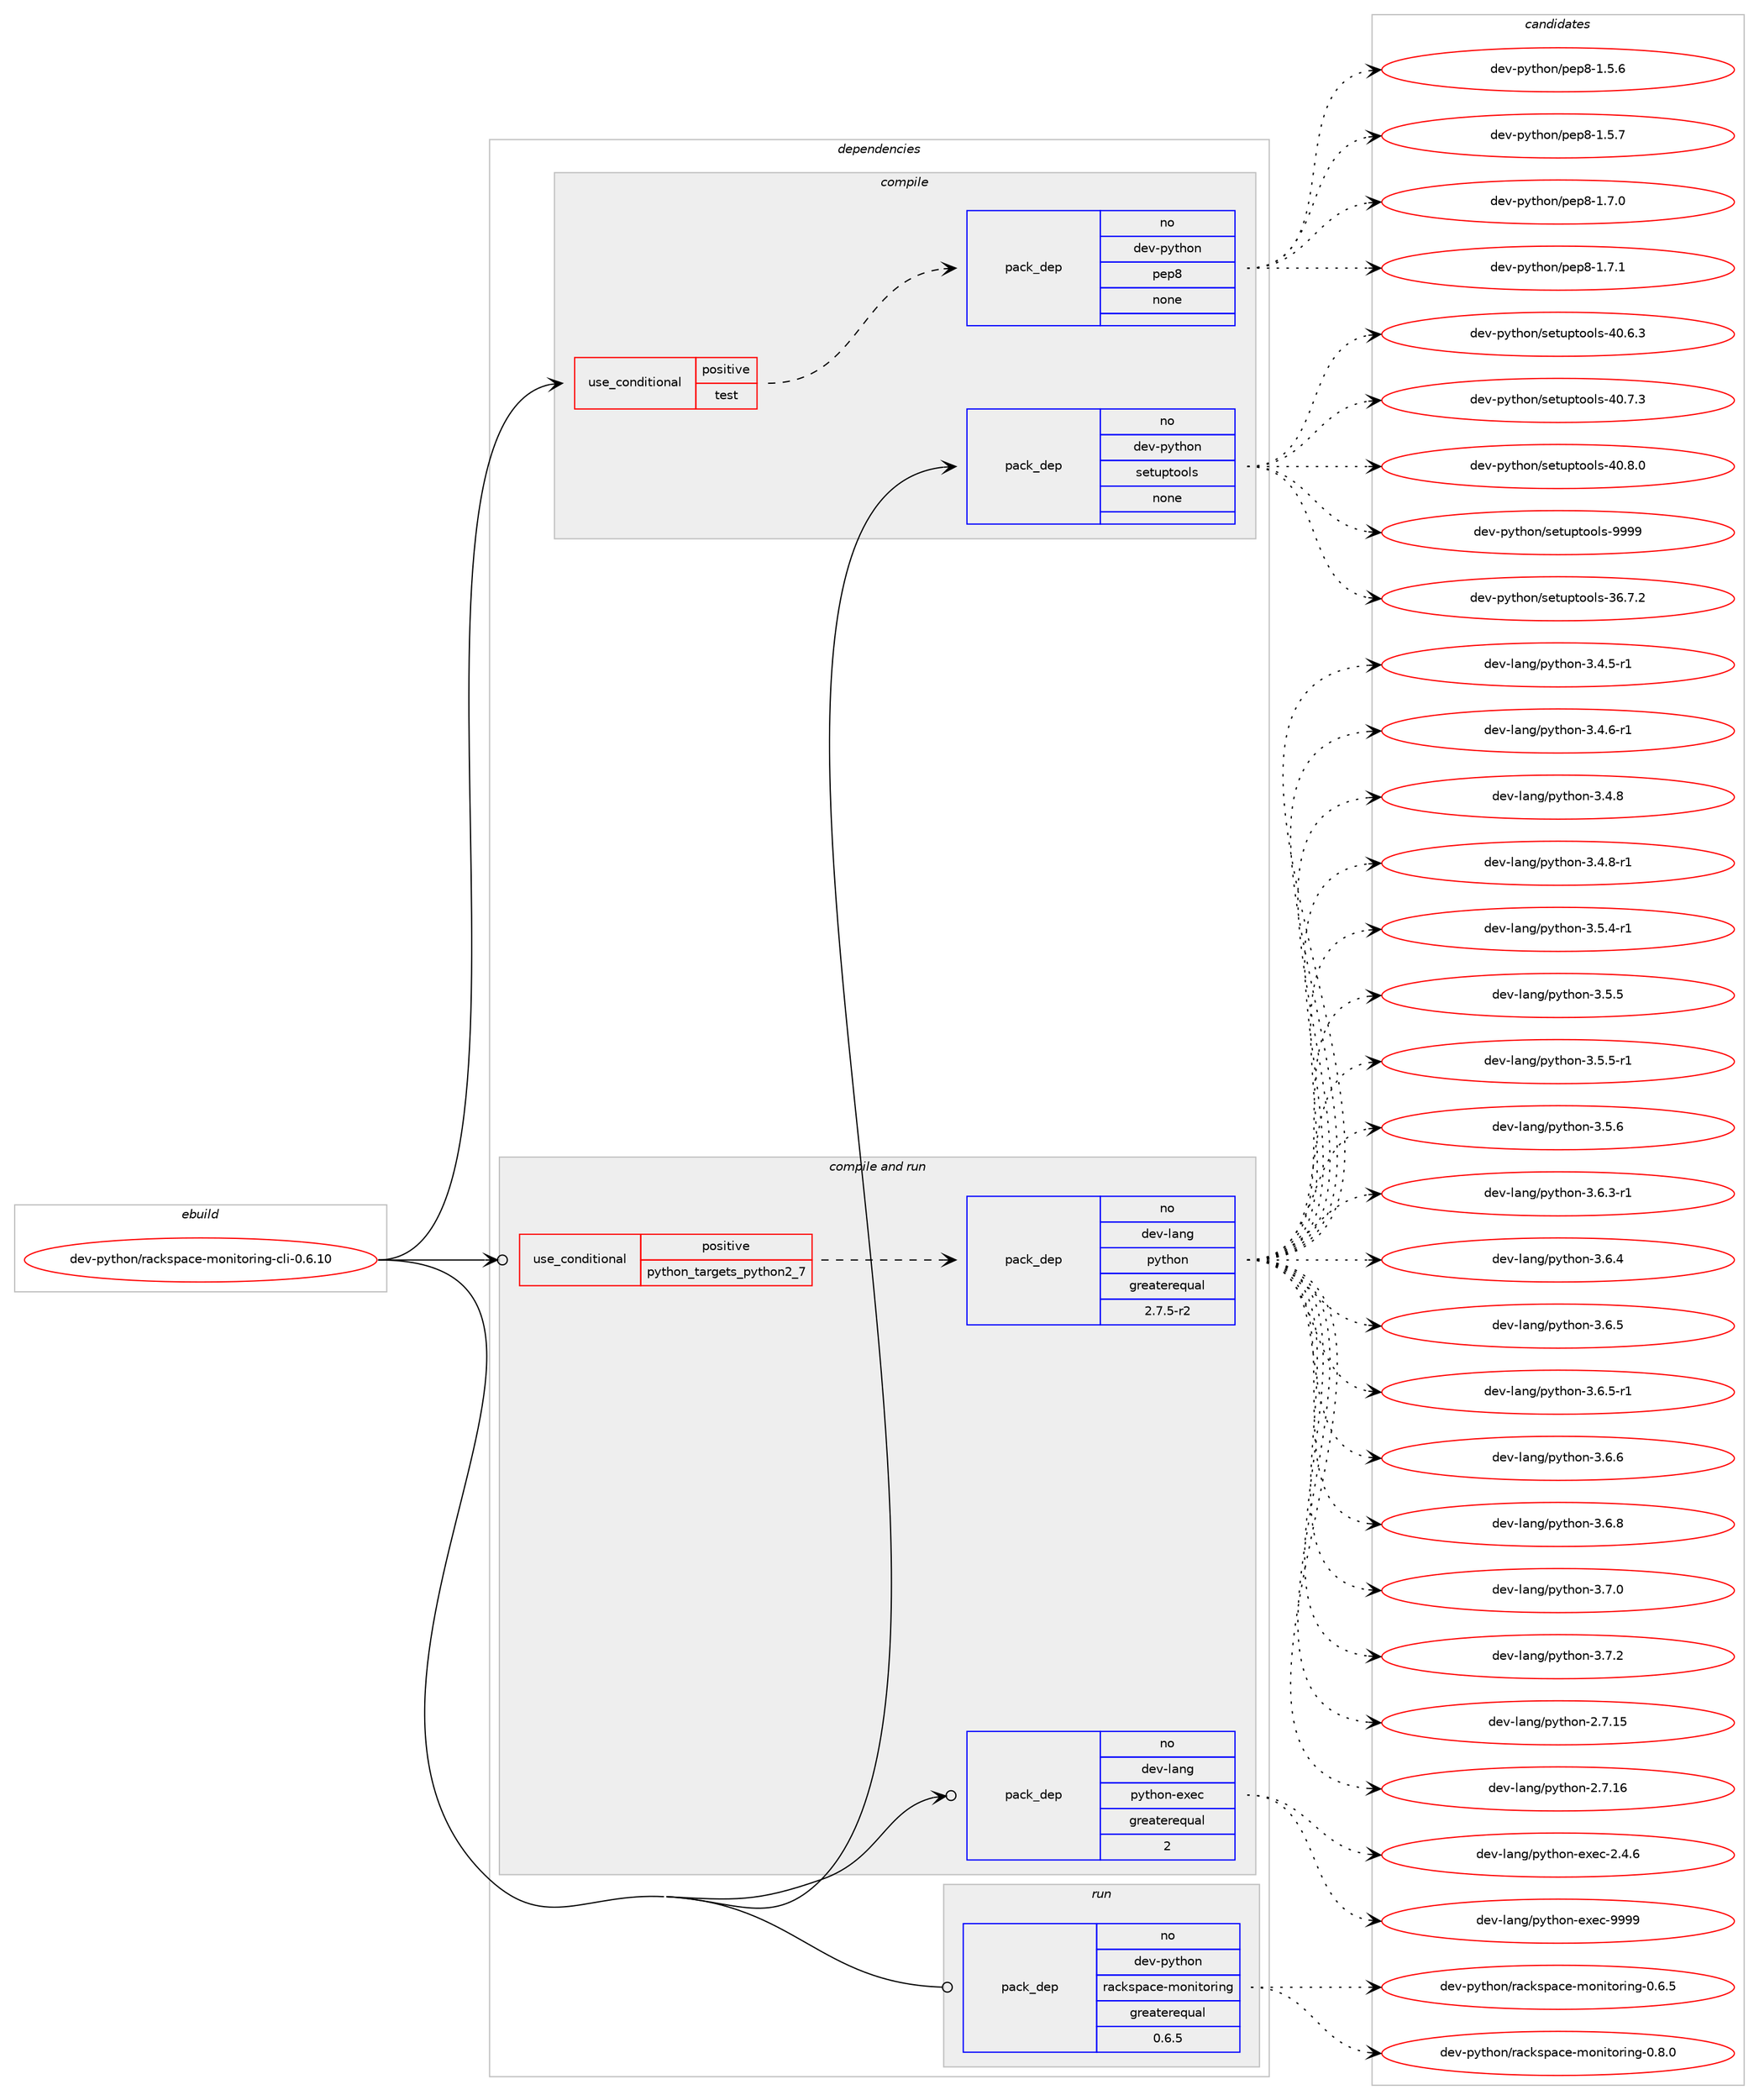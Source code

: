 digraph prolog {

# *************
# Graph options
# *************

newrank=true;
concentrate=true;
compound=true;
graph [rankdir=LR,fontname=Helvetica,fontsize=10,ranksep=1.5];#, ranksep=2.5, nodesep=0.2];
edge  [arrowhead=vee];
node  [fontname=Helvetica,fontsize=10];

# **********
# The ebuild
# **********

subgraph cluster_leftcol {
color=gray;
rank=same;
label=<<i>ebuild</i>>;
id [label="dev-python/rackspace-monitoring-cli-0.6.10", color=red, width=4, href="../dev-python/rackspace-monitoring-cli-0.6.10.svg"];
}

# ****************
# The dependencies
# ****************

subgraph cluster_midcol {
color=gray;
label=<<i>dependencies</i>>;
subgraph cluster_compile {
fillcolor="#eeeeee";
style=filled;
label=<<i>compile</i>>;
subgraph cond383517 {
dependency1438130 [label=<<TABLE BORDER="0" CELLBORDER="1" CELLSPACING="0" CELLPADDING="4"><TR><TD ROWSPAN="3" CELLPADDING="10">use_conditional</TD></TR><TR><TD>positive</TD></TR><TR><TD>test</TD></TR></TABLE>>, shape=none, color=red];
subgraph pack1031254 {
dependency1438131 [label=<<TABLE BORDER="0" CELLBORDER="1" CELLSPACING="0" CELLPADDING="4" WIDTH="220"><TR><TD ROWSPAN="6" CELLPADDING="30">pack_dep</TD></TR><TR><TD WIDTH="110">no</TD></TR><TR><TD>dev-python</TD></TR><TR><TD>pep8</TD></TR><TR><TD>none</TD></TR><TR><TD></TD></TR></TABLE>>, shape=none, color=blue];
}
dependency1438130:e -> dependency1438131:w [weight=20,style="dashed",arrowhead="vee"];
}
id:e -> dependency1438130:w [weight=20,style="solid",arrowhead="vee"];
subgraph pack1031255 {
dependency1438132 [label=<<TABLE BORDER="0" CELLBORDER="1" CELLSPACING="0" CELLPADDING="4" WIDTH="220"><TR><TD ROWSPAN="6" CELLPADDING="30">pack_dep</TD></TR><TR><TD WIDTH="110">no</TD></TR><TR><TD>dev-python</TD></TR><TR><TD>setuptools</TD></TR><TR><TD>none</TD></TR><TR><TD></TD></TR></TABLE>>, shape=none, color=blue];
}
id:e -> dependency1438132:w [weight=20,style="solid",arrowhead="vee"];
}
subgraph cluster_compileandrun {
fillcolor="#eeeeee";
style=filled;
label=<<i>compile and run</i>>;
subgraph cond383518 {
dependency1438133 [label=<<TABLE BORDER="0" CELLBORDER="1" CELLSPACING="0" CELLPADDING="4"><TR><TD ROWSPAN="3" CELLPADDING="10">use_conditional</TD></TR><TR><TD>positive</TD></TR><TR><TD>python_targets_python2_7</TD></TR></TABLE>>, shape=none, color=red];
subgraph pack1031256 {
dependency1438134 [label=<<TABLE BORDER="0" CELLBORDER="1" CELLSPACING="0" CELLPADDING="4" WIDTH="220"><TR><TD ROWSPAN="6" CELLPADDING="30">pack_dep</TD></TR><TR><TD WIDTH="110">no</TD></TR><TR><TD>dev-lang</TD></TR><TR><TD>python</TD></TR><TR><TD>greaterequal</TD></TR><TR><TD>2.7.5-r2</TD></TR></TABLE>>, shape=none, color=blue];
}
dependency1438133:e -> dependency1438134:w [weight=20,style="dashed",arrowhead="vee"];
}
id:e -> dependency1438133:w [weight=20,style="solid",arrowhead="odotvee"];
subgraph pack1031257 {
dependency1438135 [label=<<TABLE BORDER="0" CELLBORDER="1" CELLSPACING="0" CELLPADDING="4" WIDTH="220"><TR><TD ROWSPAN="6" CELLPADDING="30">pack_dep</TD></TR><TR><TD WIDTH="110">no</TD></TR><TR><TD>dev-lang</TD></TR><TR><TD>python-exec</TD></TR><TR><TD>greaterequal</TD></TR><TR><TD>2</TD></TR></TABLE>>, shape=none, color=blue];
}
id:e -> dependency1438135:w [weight=20,style="solid",arrowhead="odotvee"];
}
subgraph cluster_run {
fillcolor="#eeeeee";
style=filled;
label=<<i>run</i>>;
subgraph pack1031258 {
dependency1438136 [label=<<TABLE BORDER="0" CELLBORDER="1" CELLSPACING="0" CELLPADDING="4" WIDTH="220"><TR><TD ROWSPAN="6" CELLPADDING="30">pack_dep</TD></TR><TR><TD WIDTH="110">no</TD></TR><TR><TD>dev-python</TD></TR><TR><TD>rackspace-monitoring</TD></TR><TR><TD>greaterequal</TD></TR><TR><TD>0.6.5</TD></TR></TABLE>>, shape=none, color=blue];
}
id:e -> dependency1438136:w [weight=20,style="solid",arrowhead="odot"];
}
}

# **************
# The candidates
# **************

subgraph cluster_choices {
rank=same;
color=gray;
label=<<i>candidates</i>>;

subgraph choice1031254 {
color=black;
nodesep=1;
choice100101118451121211161041111104711210111256454946534654 [label="dev-python/pep8-1.5.6", color=red, width=4,href="../dev-python/pep8-1.5.6.svg"];
choice100101118451121211161041111104711210111256454946534655 [label="dev-python/pep8-1.5.7", color=red, width=4,href="../dev-python/pep8-1.5.7.svg"];
choice100101118451121211161041111104711210111256454946554648 [label="dev-python/pep8-1.7.0", color=red, width=4,href="../dev-python/pep8-1.7.0.svg"];
choice100101118451121211161041111104711210111256454946554649 [label="dev-python/pep8-1.7.1", color=red, width=4,href="../dev-python/pep8-1.7.1.svg"];
dependency1438131:e -> choice100101118451121211161041111104711210111256454946534654:w [style=dotted,weight="100"];
dependency1438131:e -> choice100101118451121211161041111104711210111256454946534655:w [style=dotted,weight="100"];
dependency1438131:e -> choice100101118451121211161041111104711210111256454946554648:w [style=dotted,weight="100"];
dependency1438131:e -> choice100101118451121211161041111104711210111256454946554649:w [style=dotted,weight="100"];
}
subgraph choice1031255 {
color=black;
nodesep=1;
choice100101118451121211161041111104711510111611711211611111110811545515446554650 [label="dev-python/setuptools-36.7.2", color=red, width=4,href="../dev-python/setuptools-36.7.2.svg"];
choice100101118451121211161041111104711510111611711211611111110811545524846544651 [label="dev-python/setuptools-40.6.3", color=red, width=4,href="../dev-python/setuptools-40.6.3.svg"];
choice100101118451121211161041111104711510111611711211611111110811545524846554651 [label="dev-python/setuptools-40.7.3", color=red, width=4,href="../dev-python/setuptools-40.7.3.svg"];
choice100101118451121211161041111104711510111611711211611111110811545524846564648 [label="dev-python/setuptools-40.8.0", color=red, width=4,href="../dev-python/setuptools-40.8.0.svg"];
choice10010111845112121116104111110471151011161171121161111111081154557575757 [label="dev-python/setuptools-9999", color=red, width=4,href="../dev-python/setuptools-9999.svg"];
dependency1438132:e -> choice100101118451121211161041111104711510111611711211611111110811545515446554650:w [style=dotted,weight="100"];
dependency1438132:e -> choice100101118451121211161041111104711510111611711211611111110811545524846544651:w [style=dotted,weight="100"];
dependency1438132:e -> choice100101118451121211161041111104711510111611711211611111110811545524846554651:w [style=dotted,weight="100"];
dependency1438132:e -> choice100101118451121211161041111104711510111611711211611111110811545524846564648:w [style=dotted,weight="100"];
dependency1438132:e -> choice10010111845112121116104111110471151011161171121161111111081154557575757:w [style=dotted,weight="100"];
}
subgraph choice1031256 {
color=black;
nodesep=1;
choice10010111845108971101034711212111610411111045504655464953 [label="dev-lang/python-2.7.15", color=red, width=4,href="../dev-lang/python-2.7.15.svg"];
choice10010111845108971101034711212111610411111045504655464954 [label="dev-lang/python-2.7.16", color=red, width=4,href="../dev-lang/python-2.7.16.svg"];
choice1001011184510897110103471121211161041111104551465246534511449 [label="dev-lang/python-3.4.5-r1", color=red, width=4,href="../dev-lang/python-3.4.5-r1.svg"];
choice1001011184510897110103471121211161041111104551465246544511449 [label="dev-lang/python-3.4.6-r1", color=red, width=4,href="../dev-lang/python-3.4.6-r1.svg"];
choice100101118451089711010347112121116104111110455146524656 [label="dev-lang/python-3.4.8", color=red, width=4,href="../dev-lang/python-3.4.8.svg"];
choice1001011184510897110103471121211161041111104551465246564511449 [label="dev-lang/python-3.4.8-r1", color=red, width=4,href="../dev-lang/python-3.4.8-r1.svg"];
choice1001011184510897110103471121211161041111104551465346524511449 [label="dev-lang/python-3.5.4-r1", color=red, width=4,href="../dev-lang/python-3.5.4-r1.svg"];
choice100101118451089711010347112121116104111110455146534653 [label="dev-lang/python-3.5.5", color=red, width=4,href="../dev-lang/python-3.5.5.svg"];
choice1001011184510897110103471121211161041111104551465346534511449 [label="dev-lang/python-3.5.5-r1", color=red, width=4,href="../dev-lang/python-3.5.5-r1.svg"];
choice100101118451089711010347112121116104111110455146534654 [label="dev-lang/python-3.5.6", color=red, width=4,href="../dev-lang/python-3.5.6.svg"];
choice1001011184510897110103471121211161041111104551465446514511449 [label="dev-lang/python-3.6.3-r1", color=red, width=4,href="../dev-lang/python-3.6.3-r1.svg"];
choice100101118451089711010347112121116104111110455146544652 [label="dev-lang/python-3.6.4", color=red, width=4,href="../dev-lang/python-3.6.4.svg"];
choice100101118451089711010347112121116104111110455146544653 [label="dev-lang/python-3.6.5", color=red, width=4,href="../dev-lang/python-3.6.5.svg"];
choice1001011184510897110103471121211161041111104551465446534511449 [label="dev-lang/python-3.6.5-r1", color=red, width=4,href="../dev-lang/python-3.6.5-r1.svg"];
choice100101118451089711010347112121116104111110455146544654 [label="dev-lang/python-3.6.6", color=red, width=4,href="../dev-lang/python-3.6.6.svg"];
choice100101118451089711010347112121116104111110455146544656 [label="dev-lang/python-3.6.8", color=red, width=4,href="../dev-lang/python-3.6.8.svg"];
choice100101118451089711010347112121116104111110455146554648 [label="dev-lang/python-3.7.0", color=red, width=4,href="../dev-lang/python-3.7.0.svg"];
choice100101118451089711010347112121116104111110455146554650 [label="dev-lang/python-3.7.2", color=red, width=4,href="../dev-lang/python-3.7.2.svg"];
dependency1438134:e -> choice10010111845108971101034711212111610411111045504655464953:w [style=dotted,weight="100"];
dependency1438134:e -> choice10010111845108971101034711212111610411111045504655464954:w [style=dotted,weight="100"];
dependency1438134:e -> choice1001011184510897110103471121211161041111104551465246534511449:w [style=dotted,weight="100"];
dependency1438134:e -> choice1001011184510897110103471121211161041111104551465246544511449:w [style=dotted,weight="100"];
dependency1438134:e -> choice100101118451089711010347112121116104111110455146524656:w [style=dotted,weight="100"];
dependency1438134:e -> choice1001011184510897110103471121211161041111104551465246564511449:w [style=dotted,weight="100"];
dependency1438134:e -> choice1001011184510897110103471121211161041111104551465346524511449:w [style=dotted,weight="100"];
dependency1438134:e -> choice100101118451089711010347112121116104111110455146534653:w [style=dotted,weight="100"];
dependency1438134:e -> choice1001011184510897110103471121211161041111104551465346534511449:w [style=dotted,weight="100"];
dependency1438134:e -> choice100101118451089711010347112121116104111110455146534654:w [style=dotted,weight="100"];
dependency1438134:e -> choice1001011184510897110103471121211161041111104551465446514511449:w [style=dotted,weight="100"];
dependency1438134:e -> choice100101118451089711010347112121116104111110455146544652:w [style=dotted,weight="100"];
dependency1438134:e -> choice100101118451089711010347112121116104111110455146544653:w [style=dotted,weight="100"];
dependency1438134:e -> choice1001011184510897110103471121211161041111104551465446534511449:w [style=dotted,weight="100"];
dependency1438134:e -> choice100101118451089711010347112121116104111110455146544654:w [style=dotted,weight="100"];
dependency1438134:e -> choice100101118451089711010347112121116104111110455146544656:w [style=dotted,weight="100"];
dependency1438134:e -> choice100101118451089711010347112121116104111110455146554648:w [style=dotted,weight="100"];
dependency1438134:e -> choice100101118451089711010347112121116104111110455146554650:w [style=dotted,weight="100"];
}
subgraph choice1031257 {
color=black;
nodesep=1;
choice1001011184510897110103471121211161041111104510112010199455046524654 [label="dev-lang/python-exec-2.4.6", color=red, width=4,href="../dev-lang/python-exec-2.4.6.svg"];
choice10010111845108971101034711212111610411111045101120101994557575757 [label="dev-lang/python-exec-9999", color=red, width=4,href="../dev-lang/python-exec-9999.svg"];
dependency1438135:e -> choice1001011184510897110103471121211161041111104510112010199455046524654:w [style=dotted,weight="100"];
dependency1438135:e -> choice10010111845108971101034711212111610411111045101120101994557575757:w [style=dotted,weight="100"];
}
subgraph choice1031258 {
color=black;
nodesep=1;
choice10010111845112121116104111110471149799107115112979910145109111110105116111114105110103454846544653 [label="dev-python/rackspace-monitoring-0.6.5", color=red, width=4,href="../dev-python/rackspace-monitoring-0.6.5.svg"];
choice10010111845112121116104111110471149799107115112979910145109111110105116111114105110103454846564648 [label="dev-python/rackspace-monitoring-0.8.0", color=red, width=4,href="../dev-python/rackspace-monitoring-0.8.0.svg"];
dependency1438136:e -> choice10010111845112121116104111110471149799107115112979910145109111110105116111114105110103454846544653:w [style=dotted,weight="100"];
dependency1438136:e -> choice10010111845112121116104111110471149799107115112979910145109111110105116111114105110103454846564648:w [style=dotted,weight="100"];
}
}

}

